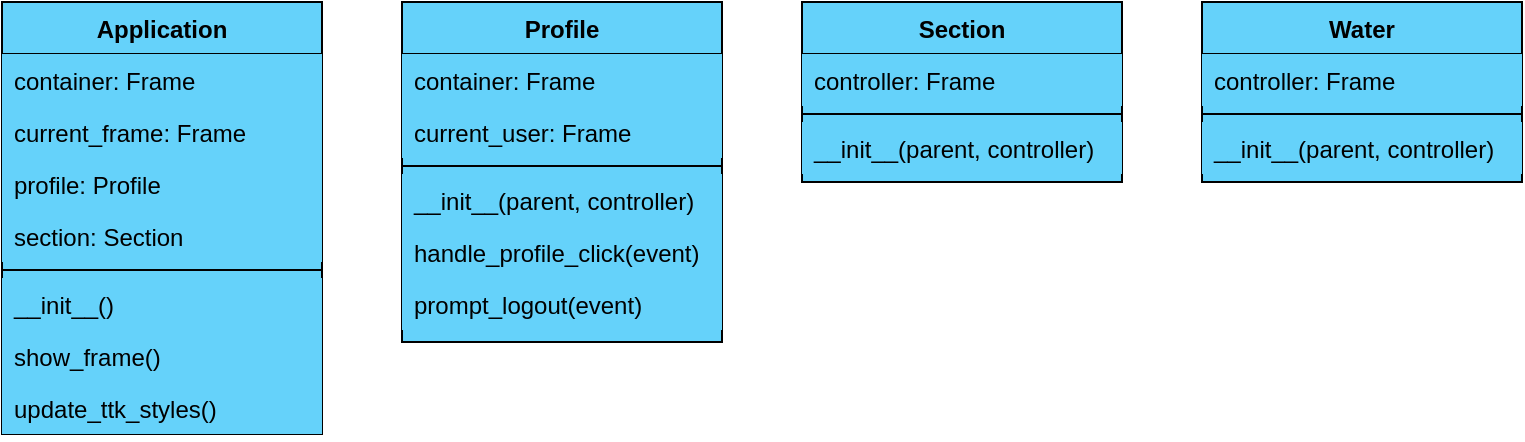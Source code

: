 <mxfile version="27.1.4">
  <diagram id="C5RBs43oDa-KdzZeNtuy" name="Page-1">
    <mxGraphModel dx="511" dy="615" grid="1" gridSize="10" guides="1" tooltips="1" connect="1" arrows="1" fold="1" page="1" pageScale="1" pageWidth="1169" pageHeight="827" background="none" math="0" shadow="0">
      <root>
        <mxCell id="WIyWlLk6GJQsqaUBKTNV-0" />
        <mxCell id="WIyWlLk6GJQsqaUBKTNV-1" parent="WIyWlLk6GJQsqaUBKTNV-0" />
        <mxCell id="zkfFHV4jXpPFQw0GAbJ--0" value="Application" style="swimlane;fontStyle=1;align=center;verticalAlign=top;childLayout=stackLayout;horizontal=1;startSize=26;horizontalStack=0;resizeParent=1;resizeLast=0;collapsible=1;marginBottom=0;rounded=0;shadow=0;strokeWidth=1;labelBackgroundColor=none;fillColor=#65D2FA;swimlaneLine=1;swimlaneFillColor=#65D2FA;" parent="WIyWlLk6GJQsqaUBKTNV-1" vertex="1">
          <mxGeometry x="40" y="80" width="160" height="216" as="geometry">
            <mxRectangle x="40" y="80" width="160" height="26" as="alternateBounds" />
          </mxGeometry>
        </mxCell>
        <mxCell id="0OLmLl1Zl1GQKj62fFSO-1" value="container: Frame" style="text;align=left;verticalAlign=top;spacingLeft=4;spacingRight=4;overflow=hidden;rotatable=0;points=[[0,0.5],[1,0.5]];portConstraint=eastwest;rounded=0;shadow=0;html=0;fillColor=#65D2FA;" vertex="1" parent="zkfFHV4jXpPFQw0GAbJ--0">
          <mxGeometry y="26" width="160" height="26" as="geometry" />
        </mxCell>
        <mxCell id="zkfFHV4jXpPFQw0GAbJ--3" value="current_frame: Frame" style="text;align=left;verticalAlign=top;spacingLeft=4;spacingRight=4;overflow=hidden;rotatable=0;points=[[0,0.5],[1,0.5]];portConstraint=eastwest;rounded=0;shadow=0;html=0;fillColor=#65D2FA;" parent="zkfFHV4jXpPFQw0GAbJ--0" vertex="1">
          <mxGeometry y="52" width="160" height="26" as="geometry" />
        </mxCell>
        <mxCell id="zkfFHV4jXpPFQw0GAbJ--1" value="profile: Profile" style="text;align=left;verticalAlign=top;spacingLeft=4;spacingRight=4;overflow=hidden;rotatable=0;points=[[0,0.5],[1,0.5]];portConstraint=eastwest;fillColor=#65D2FA;" parent="zkfFHV4jXpPFQw0GAbJ--0" vertex="1">
          <mxGeometry y="78" width="160" height="26" as="geometry" />
        </mxCell>
        <mxCell id="zkfFHV4jXpPFQw0GAbJ--2" value="section: Section" style="text;align=left;verticalAlign=top;spacingLeft=4;spacingRight=4;overflow=hidden;rotatable=0;points=[[0,0.5],[1,0.5]];portConstraint=eastwest;rounded=0;shadow=0;html=0;fillColor=#65D2FA;" parent="zkfFHV4jXpPFQw0GAbJ--0" vertex="1">
          <mxGeometry y="104" width="160" height="26" as="geometry" />
        </mxCell>
        <mxCell id="zkfFHV4jXpPFQw0GAbJ--4" value="" style="line;html=1;strokeWidth=1;align=left;verticalAlign=middle;spacingTop=-1;spacingLeft=3;spacingRight=3;rotatable=0;labelPosition=right;points=[];portConstraint=eastwest;fillColor=#65D2FA;strokeColor=default;perimeterSpacing=0;" parent="zkfFHV4jXpPFQw0GAbJ--0" vertex="1">
          <mxGeometry y="130" width="160" height="8" as="geometry" />
        </mxCell>
        <mxCell id="0OLmLl1Zl1GQKj62fFSO-2" value="__init__()" style="text;align=left;verticalAlign=top;spacingLeft=4;spacingRight=4;overflow=hidden;rotatable=0;points=[[0,0.5],[1,0.5]];portConstraint=eastwest;fillColor=#65D2FA;" vertex="1" parent="zkfFHV4jXpPFQw0GAbJ--0">
          <mxGeometry y="138" width="160" height="26" as="geometry" />
        </mxCell>
        <mxCell id="zkfFHV4jXpPFQw0GAbJ--5" value="show_frame()" style="text;align=left;verticalAlign=top;spacingLeft=4;spacingRight=4;overflow=hidden;rotatable=0;points=[[0,0.5],[1,0.5]];portConstraint=eastwest;fillColor=#65D2FA;" parent="zkfFHV4jXpPFQw0GAbJ--0" vertex="1">
          <mxGeometry y="164" width="160" height="26" as="geometry" />
        </mxCell>
        <mxCell id="0OLmLl1Zl1GQKj62fFSO-3" value="update_ttk_styles()" style="text;align=left;verticalAlign=top;spacingLeft=4;spacingRight=4;overflow=hidden;rotatable=0;points=[[0,0.5],[1,0.5]];portConstraint=eastwest;fillColor=#65D2FA;" vertex="1" parent="zkfFHV4jXpPFQw0GAbJ--0">
          <mxGeometry y="190" width="160" height="26" as="geometry" />
        </mxCell>
        <mxCell id="0OLmLl1Zl1GQKj62fFSO-4" value="Profile" style="swimlane;fontStyle=1;align=center;verticalAlign=top;childLayout=stackLayout;horizontal=1;startSize=26;horizontalStack=0;resizeParent=1;resizeLast=0;collapsible=1;marginBottom=0;rounded=0;shadow=0;strokeWidth=1;fillColor=#65D2FA;swimlaneFillColor=#65D2FA;" vertex="1" parent="WIyWlLk6GJQsqaUBKTNV-1">
          <mxGeometry x="240" y="80" width="160" height="170" as="geometry">
            <mxRectangle x="230" y="140" width="160" height="26" as="alternateBounds" />
          </mxGeometry>
        </mxCell>
        <mxCell id="0OLmLl1Zl1GQKj62fFSO-5" value="container: Frame" style="text;align=left;verticalAlign=top;spacingLeft=4;spacingRight=4;overflow=hidden;rotatable=0;points=[[0,0.5],[1,0.5]];portConstraint=eastwest;rounded=0;shadow=0;html=0;fillColor=#65D2FA;" vertex="1" parent="0OLmLl1Zl1GQKj62fFSO-4">
          <mxGeometry y="26" width="160" height="26" as="geometry" />
        </mxCell>
        <mxCell id="0OLmLl1Zl1GQKj62fFSO-6" value="current_user: Frame" style="text;align=left;verticalAlign=top;spacingLeft=4;spacingRight=4;overflow=hidden;rotatable=0;points=[[0,0.5],[1,0.5]];portConstraint=eastwest;rounded=0;shadow=0;html=0;fillColor=#65D2FA;" vertex="1" parent="0OLmLl1Zl1GQKj62fFSO-4">
          <mxGeometry y="52" width="160" height="26" as="geometry" />
        </mxCell>
        <mxCell id="0OLmLl1Zl1GQKj62fFSO-9" value="" style="line;html=1;strokeWidth=1;align=left;verticalAlign=middle;spacingTop=-1;spacingLeft=3;spacingRight=3;rotatable=0;labelPosition=right;points=[];portConstraint=eastwest;fillColor=#65D2FA;" vertex="1" parent="0OLmLl1Zl1GQKj62fFSO-4">
          <mxGeometry y="78" width="160" height="8" as="geometry" />
        </mxCell>
        <mxCell id="0OLmLl1Zl1GQKj62fFSO-10" value="__init__(parent, controller)" style="text;align=left;verticalAlign=top;spacingLeft=4;spacingRight=4;overflow=hidden;rotatable=0;points=[[0,0.5],[1,0.5]];portConstraint=eastwest;fillColor=#65D2FA;" vertex="1" parent="0OLmLl1Zl1GQKj62fFSO-4">
          <mxGeometry y="86" width="160" height="26" as="geometry" />
        </mxCell>
        <mxCell id="0OLmLl1Zl1GQKj62fFSO-11" value="handle_profile_click(event)" style="text;align=left;verticalAlign=top;spacingLeft=4;spacingRight=4;overflow=hidden;rotatable=0;points=[[0,0.5],[1,0.5]];portConstraint=eastwest;fillColor=#65D2FA;" vertex="1" parent="0OLmLl1Zl1GQKj62fFSO-4">
          <mxGeometry y="112" width="160" height="26" as="geometry" />
        </mxCell>
        <mxCell id="0OLmLl1Zl1GQKj62fFSO-12" value="prompt_logout(event)" style="text;align=left;verticalAlign=top;spacingLeft=4;spacingRight=4;overflow=hidden;rotatable=0;points=[[0,0.5],[1,0.5]];portConstraint=eastwest;fillColor=#65D2FA;" vertex="1" parent="0OLmLl1Zl1GQKj62fFSO-4">
          <mxGeometry y="138" width="160" height="26" as="geometry" />
        </mxCell>
        <mxCell id="0OLmLl1Zl1GQKj62fFSO-13" value="Section" style="swimlane;fontStyle=1;align=center;verticalAlign=top;childLayout=stackLayout;horizontal=1;startSize=26;horizontalStack=0;resizeParent=1;resizeLast=0;collapsible=1;marginBottom=0;rounded=0;shadow=0;strokeWidth=1;fillColor=#65D2FA;swimlaneFillColor=#65D2FA;" vertex="1" parent="WIyWlLk6GJQsqaUBKTNV-1">
          <mxGeometry x="440" y="80" width="160" height="90" as="geometry">
            <mxRectangle x="230" y="140" width="160" height="26" as="alternateBounds" />
          </mxGeometry>
        </mxCell>
        <mxCell id="0OLmLl1Zl1GQKj62fFSO-14" value="controller: Frame" style="text;align=left;verticalAlign=top;spacingLeft=4;spacingRight=4;overflow=hidden;rotatable=0;points=[[0,0.5],[1,0.5]];portConstraint=eastwest;rounded=0;shadow=0;html=0;fillColor=#65D2FA;" vertex="1" parent="0OLmLl1Zl1GQKj62fFSO-13">
          <mxGeometry y="26" width="160" height="26" as="geometry" />
        </mxCell>
        <mxCell id="0OLmLl1Zl1GQKj62fFSO-16" value="" style="line;html=1;strokeWidth=1;align=left;verticalAlign=middle;spacingTop=-1;spacingLeft=3;spacingRight=3;rotatable=0;labelPosition=right;points=[];portConstraint=eastwest;fillColor=#65D2FA;" vertex="1" parent="0OLmLl1Zl1GQKj62fFSO-13">
          <mxGeometry y="52" width="160" height="8" as="geometry" />
        </mxCell>
        <mxCell id="0OLmLl1Zl1GQKj62fFSO-17" value="__init__(parent, controller)" style="text;align=left;verticalAlign=top;spacingLeft=4;spacingRight=4;overflow=hidden;rotatable=0;points=[[0,0.5],[1,0.5]];portConstraint=eastwest;fillColor=#65D2FA;" vertex="1" parent="0OLmLl1Zl1GQKj62fFSO-13">
          <mxGeometry y="60" width="160" height="26" as="geometry" />
        </mxCell>
        <mxCell id="0OLmLl1Zl1GQKj62fFSO-52" value="Water" style="swimlane;fontStyle=1;align=center;verticalAlign=top;childLayout=stackLayout;horizontal=1;startSize=26;horizontalStack=0;resizeParent=1;resizeLast=0;collapsible=1;marginBottom=0;rounded=0;shadow=0;strokeWidth=1;fillColor=#65D2FA;swimlaneFillColor=#65D2FA;" vertex="1" parent="WIyWlLk6GJQsqaUBKTNV-1">
          <mxGeometry x="640" y="80" width="160" height="90" as="geometry">
            <mxRectangle x="230" y="140" width="160" height="26" as="alternateBounds" />
          </mxGeometry>
        </mxCell>
        <mxCell id="0OLmLl1Zl1GQKj62fFSO-53" value="controller: Frame" style="text;align=left;verticalAlign=top;spacingLeft=4;spacingRight=4;overflow=hidden;rotatable=0;points=[[0,0.5],[1,0.5]];portConstraint=eastwest;rounded=0;shadow=0;html=0;fillColor=#65D2FA;" vertex="1" parent="0OLmLl1Zl1GQKj62fFSO-52">
          <mxGeometry y="26" width="160" height="26" as="geometry" />
        </mxCell>
        <mxCell id="0OLmLl1Zl1GQKj62fFSO-54" value="" style="line;html=1;strokeWidth=1;align=left;verticalAlign=middle;spacingTop=-1;spacingLeft=3;spacingRight=3;rotatable=0;labelPosition=right;points=[];portConstraint=eastwest;fillColor=#65D2FA;" vertex="1" parent="0OLmLl1Zl1GQKj62fFSO-52">
          <mxGeometry y="52" width="160" height="8" as="geometry" />
        </mxCell>
        <mxCell id="0OLmLl1Zl1GQKj62fFSO-55" value="__init__(parent, controller)" style="text;align=left;verticalAlign=top;spacingLeft=4;spacingRight=4;overflow=hidden;rotatable=0;points=[[0,0.5],[1,0.5]];portConstraint=eastwest;fillColor=#65D2FA;" vertex="1" parent="0OLmLl1Zl1GQKj62fFSO-52">
          <mxGeometry y="60" width="160" height="26" as="geometry" />
        </mxCell>
      </root>
    </mxGraphModel>
  </diagram>
</mxfile>
